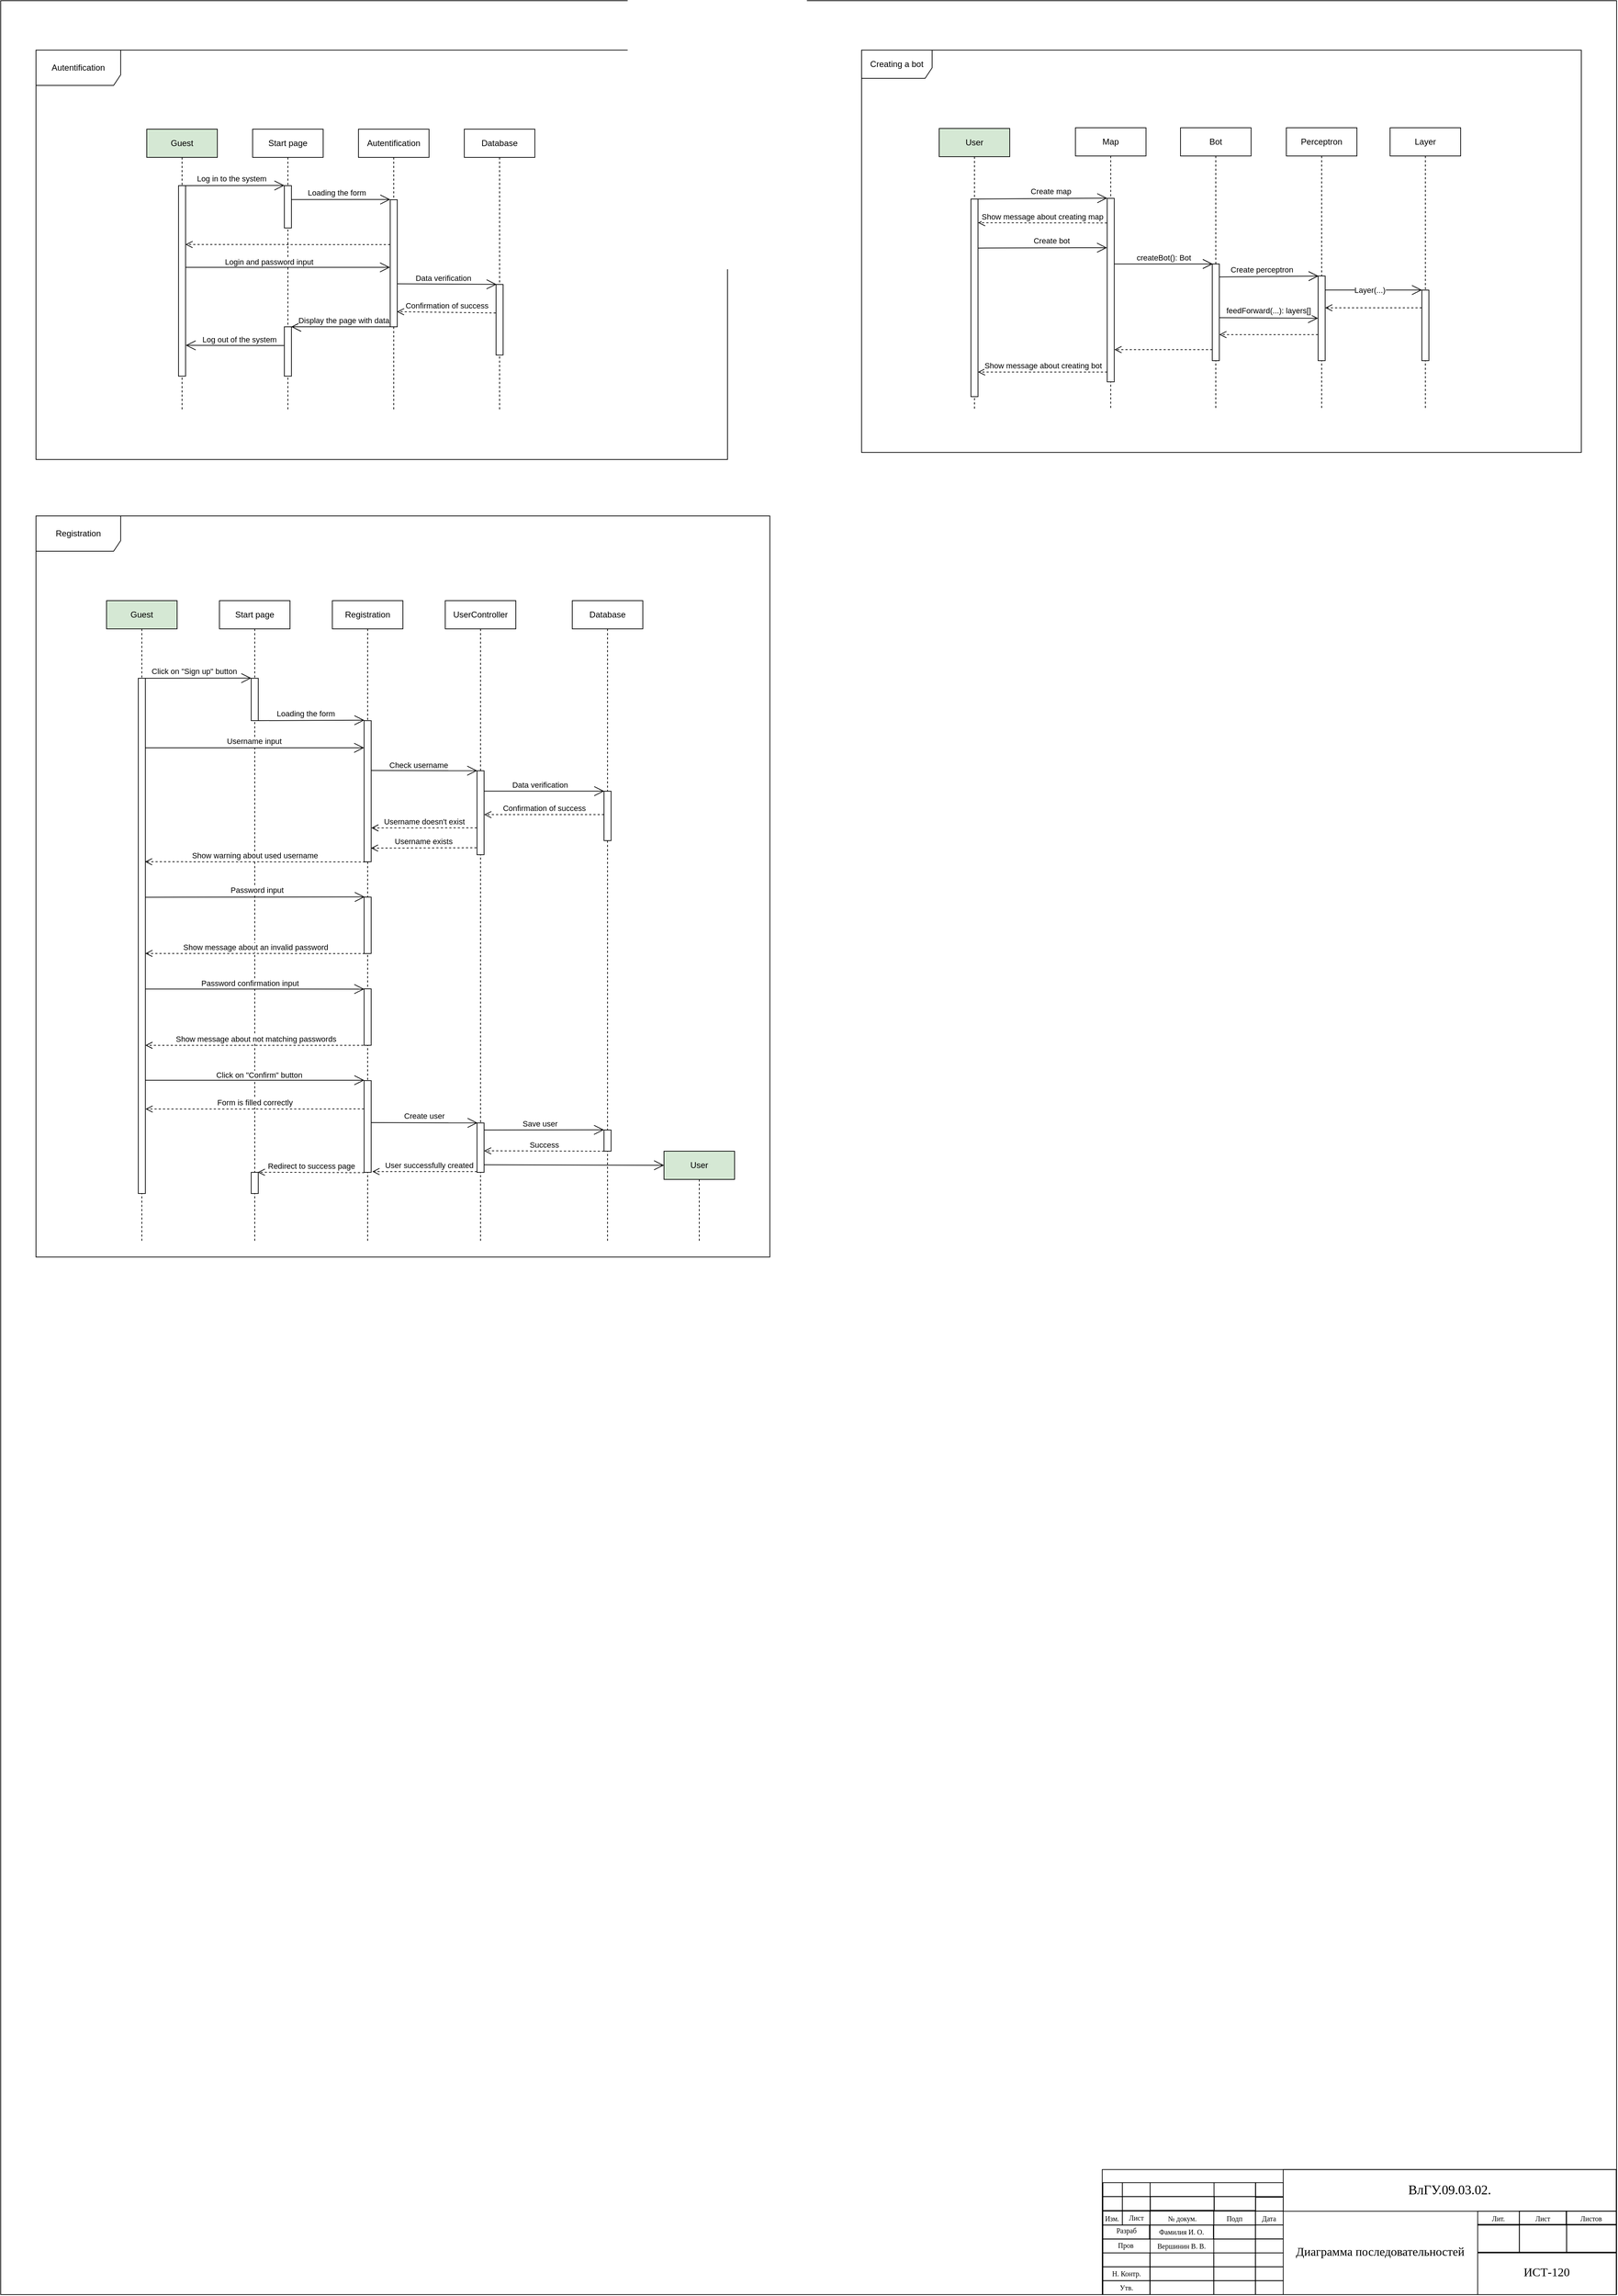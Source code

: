<mxfile version="20.6.0" type="github">
  <diagram id="C5RBs43oDa-KdzZeNtuy" name="Page-1">
    <mxGraphModel dx="1093" dy="601" grid="1" gridSize="10" guides="1" tooltips="1" connect="1" arrows="1" fold="1" page="1" pageScale="1" pageWidth="2339" pageHeight="3300" math="0" shadow="0">
      <root>
        <mxCell id="WIyWlLk6GJQsqaUBKTNV-0" />
        <mxCell id="WIyWlLk6GJQsqaUBKTNV-1" parent="WIyWlLk6GJQsqaUBKTNV-0" />
        <mxCell id="TKF7dKA5Q2aCV54tY_aQ-0" value="" style="group;movable=1;resizable=1;rotatable=1;deletable=1;editable=1;connectable=1;" parent="WIyWlLk6GJQsqaUBKTNV-1" vertex="1" connectable="0">
          <mxGeometry x="30" y="20" width="2290.006" height="3250.028" as="geometry" />
        </mxCell>
        <mxCell id="TKF7dKA5Q2aCV54tY_aQ-1" value="" style="rounded=0;whiteSpace=wrap;html=1;fillColor=none;movable=0;resizable=0;rotatable=0;deletable=0;editable=0;connectable=0;" parent="TKF7dKA5Q2aCV54tY_aQ-0" vertex="1">
          <mxGeometry width="2290" height="3250" as="geometry" />
        </mxCell>
        <mxCell id="TKF7dKA5Q2aCV54tY_aQ-2" value="" style="rounded=0;whiteSpace=wrap;html=1;fillColor=none;movable=0;resizable=0;rotatable=0;deletable=0;editable=0;connectable=0;" parent="TKF7dKA5Q2aCV54tY_aQ-0" vertex="1">
          <mxGeometry x="1561.11" y="3072.86" width="728.35" height="177.165" as="geometry" />
        </mxCell>
        <mxCell id="TKF7dKA5Q2aCV54tY_aQ-3" value="" style="rounded=0;whiteSpace=wrap;html=1;fillColor=none;movable=0;resizable=0;rotatable=0;deletable=0;editable=0;connectable=0;" parent="TKF7dKA5Q2aCV54tY_aQ-0" vertex="1">
          <mxGeometry x="1562.01" y="3111.16" width="27.559" height="19.685" as="geometry" />
        </mxCell>
        <mxCell id="TKF7dKA5Q2aCV54tY_aQ-4" value="" style="rounded=0;whiteSpace=wrap;html=1;fillColor=none;movable=0;resizable=0;rotatable=0;deletable=0;editable=0;connectable=0;" parent="TKF7dKA5Q2aCV54tY_aQ-0" vertex="1">
          <mxGeometry x="1562.0" y="3131.67" width="27.559" height="19.685" as="geometry" />
        </mxCell>
        <mxCell id="TKF7dKA5Q2aCV54tY_aQ-5" value="" style="rounded=0;whiteSpace=wrap;html=1;fillColor=none;movable=0;resizable=0;rotatable=0;deletable=0;editable=0;connectable=0;" parent="TKF7dKA5Q2aCV54tY_aQ-0" vertex="1">
          <mxGeometry x="1562.01" y="3091.47" width="27.559" height="19.685" as="geometry" />
        </mxCell>
        <mxCell id="TKF7dKA5Q2aCV54tY_aQ-6" value="" style="rounded=0;whiteSpace=wrap;html=1;fillColor=none;movable=0;resizable=0;rotatable=0;deletable=0;editable=0;connectable=0;" parent="TKF7dKA5Q2aCV54tY_aQ-0" vertex="1">
          <mxGeometry x="1589.57" y="3111.16" width="39.37" height="19.685" as="geometry" />
        </mxCell>
        <mxCell id="TKF7dKA5Q2aCV54tY_aQ-7" value="" style="rounded=0;whiteSpace=wrap;html=1;fillColor=none;movable=0;resizable=0;rotatable=0;deletable=0;editable=0;connectable=0;" parent="TKF7dKA5Q2aCV54tY_aQ-0" vertex="1">
          <mxGeometry x="1589.56" y="3131.67" width="39.37" height="19.685" as="geometry" />
        </mxCell>
        <mxCell id="TKF7dKA5Q2aCV54tY_aQ-8" value="" style="rounded=0;whiteSpace=wrap;html=1;fillColor=none;movable=0;resizable=0;rotatable=0;deletable=0;editable=0;connectable=0;" parent="TKF7dKA5Q2aCV54tY_aQ-0" vertex="1">
          <mxGeometry x="1589.57" y="3091.47" width="39.37" height="19.685" as="geometry" />
        </mxCell>
        <mxCell id="TKF7dKA5Q2aCV54tY_aQ-9" value="" style="rounded=0;whiteSpace=wrap;html=1;fillColor=none;movable=0;resizable=0;rotatable=0;deletable=0;editable=0;connectable=0;" parent="TKF7dKA5Q2aCV54tY_aQ-0" vertex="1">
          <mxGeometry x="1628.94" y="3111.16" width="90.551" height="19.685" as="geometry" />
        </mxCell>
        <mxCell id="TKF7dKA5Q2aCV54tY_aQ-10" value="" style="rounded=0;whiteSpace=wrap;html=1;fillColor=none;movable=0;resizable=0;rotatable=0;deletable=0;editable=0;connectable=0;" parent="TKF7dKA5Q2aCV54tY_aQ-0" vertex="1">
          <mxGeometry x="1629.28" y="3110.94" width="90.551" height="19.685" as="geometry" />
        </mxCell>
        <mxCell id="TKF7dKA5Q2aCV54tY_aQ-11" value="" style="rounded=0;whiteSpace=wrap;html=1;fillColor=none;movable=0;resizable=0;rotatable=0;deletable=0;editable=0;connectable=0;" parent="TKF7dKA5Q2aCV54tY_aQ-0" vertex="1">
          <mxGeometry x="1628.94" y="3091.47" width="90.551" height="19.685" as="geometry" />
        </mxCell>
        <mxCell id="TKF7dKA5Q2aCV54tY_aQ-12" value="" style="rounded=0;whiteSpace=wrap;html=1;fillColor=none;movable=0;resizable=0;rotatable=0;deletable=0;editable=0;connectable=0;" parent="TKF7dKA5Q2aCV54tY_aQ-0" vertex="1">
          <mxGeometry x="1719.49" y="3111.16" width="59.055" height="19.685" as="geometry" />
        </mxCell>
        <mxCell id="TKF7dKA5Q2aCV54tY_aQ-13" value="" style="rounded=0;whiteSpace=wrap;html=1;fillColor=none;movable=0;resizable=0;rotatable=0;deletable=0;editable=0;connectable=0;" parent="TKF7dKA5Q2aCV54tY_aQ-0" vertex="1">
          <mxGeometry x="1719.14" y="3131.67" width="59.055" height="19.685" as="geometry" />
        </mxCell>
        <mxCell id="TKF7dKA5Q2aCV54tY_aQ-14" value="" style="rounded=0;whiteSpace=wrap;html=1;fillColor=none;movable=0;resizable=0;rotatable=0;deletable=0;editable=0;connectable=0;" parent="TKF7dKA5Q2aCV54tY_aQ-0" vertex="1">
          <mxGeometry x="1719.49" y="3091.47" width="59.055" height="19.685" as="geometry" />
        </mxCell>
        <mxCell id="TKF7dKA5Q2aCV54tY_aQ-15" value="" style="rounded=0;whiteSpace=wrap;html=1;fillColor=none;movable=0;resizable=0;rotatable=0;deletable=0;editable=0;connectable=0;" parent="TKF7dKA5Q2aCV54tY_aQ-0" vertex="1">
          <mxGeometry x="1778.21" y="3112" width="39.37" height="19.685" as="geometry" />
        </mxCell>
        <mxCell id="TKF7dKA5Q2aCV54tY_aQ-16" value="" style="rounded=0;whiteSpace=wrap;html=1;fillColor=none;movable=0;resizable=0;rotatable=0;deletable=0;editable=0;connectable=0;" parent="TKF7dKA5Q2aCV54tY_aQ-0" vertex="1">
          <mxGeometry x="1778.2" y="3131.67" width="39.37" height="19.685" as="geometry" />
        </mxCell>
        <mxCell id="TKF7dKA5Q2aCV54tY_aQ-17" value="" style="rounded=0;whiteSpace=wrap;html=1;fillColor=none;movable=0;resizable=0;rotatable=0;deletable=0;editable=0;connectable=0;" parent="TKF7dKA5Q2aCV54tY_aQ-0" vertex="1">
          <mxGeometry x="1778.19" y="3091.47" width="39.37" height="19.685" as="geometry" />
        </mxCell>
        <mxCell id="TKF7dKA5Q2aCV54tY_aQ-18" value="" style="rounded=0;whiteSpace=wrap;html=1;fillColor=none;movable=0;resizable=0;rotatable=0;deletable=0;editable=0;connectable=0;" parent="TKF7dKA5Q2aCV54tY_aQ-0" vertex="1">
          <mxGeometry x="1817.56" y="3072.86" width="472.43" height="59.055" as="geometry" />
        </mxCell>
        <mxCell id="TKF7dKA5Q2aCV54tY_aQ-19" value="Изм." style="text;html=1;strokeColor=none;fillColor=none;align=center;verticalAlign=middle;whiteSpace=wrap;rounded=0;fontFamily=Times New Roman;fontSize=10;movable=0;resizable=0;rotatable=0;deletable=0;editable=0;connectable=0;" parent="TKF7dKA5Q2aCV54tY_aQ-0" vertex="1">
          <mxGeometry x="1561.11" y="3131.66" width="27.559" height="19.685" as="geometry" />
        </mxCell>
        <mxCell id="TKF7dKA5Q2aCV54tY_aQ-20" value="Лист" style="text;html=1;strokeColor=none;fillColor=none;align=center;verticalAlign=middle;whiteSpace=wrap;rounded=0;fontFamily=Times New Roman;fontSize=10;movable=0;resizable=0;rotatable=0;deletable=0;editable=0;connectable=0;" parent="TKF7dKA5Q2aCV54tY_aQ-0" vertex="1">
          <mxGeometry x="1589.91" y="3130.85" width="39.37" height="19.685" as="geometry" />
        </mxCell>
        <mxCell id="TKF7dKA5Q2aCV54tY_aQ-21" value="№ докум." style="text;html=1;strokeColor=none;fillColor=none;align=center;verticalAlign=middle;whiteSpace=wrap;rounded=0;fontFamily=Times New Roman;fontSize=10;movable=0;resizable=0;rotatable=0;deletable=0;editable=0;connectable=0;" parent="TKF7dKA5Q2aCV54tY_aQ-0" vertex="1">
          <mxGeometry x="1629.28" y="3131.66" width="90.551" height="19.68" as="geometry" />
        </mxCell>
        <mxCell id="TKF7dKA5Q2aCV54tY_aQ-22" value="Подп" style="text;html=1;strokeColor=none;fillColor=none;align=center;verticalAlign=middle;whiteSpace=wrap;rounded=0;fontFamily=Times New Roman;fontSize=10;movable=0;resizable=0;rotatable=0;deletable=0;editable=0;connectable=0;" parent="TKF7dKA5Q2aCV54tY_aQ-0" vertex="1">
          <mxGeometry x="1718.59" y="3131.93" width="59.055" height="19.68" as="geometry" />
        </mxCell>
        <mxCell id="TKF7dKA5Q2aCV54tY_aQ-23" value="Дата" style="text;html=1;strokeColor=none;fillColor=none;align=center;verticalAlign=middle;whiteSpace=wrap;rounded=0;fontFamily=Times New Roman;fontSize=10;movable=0;resizable=0;rotatable=0;deletable=0;editable=0;connectable=0;" parent="TKF7dKA5Q2aCV54tY_aQ-0" vertex="1">
          <mxGeometry x="1778.19" y="3131.93" width="39.37" height="19.685" as="geometry" />
        </mxCell>
        <mxCell id="TKF7dKA5Q2aCV54tY_aQ-24" value="" style="rounded=0;whiteSpace=wrap;html=1;fillColor=none;movable=0;resizable=0;rotatable=0;deletable=0;editable=0;connectable=0;" parent="TKF7dKA5Q2aCV54tY_aQ-0" vertex="1">
          <mxGeometry x="1562" y="3151.6" width="66.929" height="19.68" as="geometry" />
        </mxCell>
        <mxCell id="TKF7dKA5Q2aCV54tY_aQ-25" value="" style="rounded=0;whiteSpace=wrap;html=1;fillColor=none;movable=0;resizable=0;rotatable=0;deletable=0;editable=0;connectable=0;" parent="TKF7dKA5Q2aCV54tY_aQ-0" vertex="1">
          <mxGeometry x="1562" y="3171.28" width="66.929" height="19.68" as="geometry" />
        </mxCell>
        <mxCell id="TKF7dKA5Q2aCV54tY_aQ-26" value="" style="rounded=0;whiteSpace=wrap;html=1;fillColor=none;movable=0;resizable=0;rotatable=0;deletable=0;editable=0;connectable=0;" parent="TKF7dKA5Q2aCV54tY_aQ-0" vertex="1">
          <mxGeometry x="1562" y="3190.96" width="66.929" height="19.68" as="geometry" />
        </mxCell>
        <mxCell id="TKF7dKA5Q2aCV54tY_aQ-27" value="" style="rounded=0;whiteSpace=wrap;html=1;fillColor=none;movable=0;resizable=0;rotatable=0;deletable=0;editable=0;connectable=0;" parent="TKF7dKA5Q2aCV54tY_aQ-0" vertex="1">
          <mxGeometry x="1562" y="3210.64" width="66.929" height="19.68" as="geometry" />
        </mxCell>
        <mxCell id="TKF7dKA5Q2aCV54tY_aQ-28" value="" style="rounded=0;whiteSpace=wrap;html=1;fillColor=none;movable=0;resizable=0;rotatable=0;deletable=0;editable=0;connectable=0;" parent="TKF7dKA5Q2aCV54tY_aQ-0" vertex="1">
          <mxGeometry x="1562" y="3230.32" width="66.929" height="19.68" as="geometry" />
        </mxCell>
        <mxCell id="TKF7dKA5Q2aCV54tY_aQ-29" value="" style="rounded=0;whiteSpace=wrap;html=1;fillColor=none;movable=0;resizable=0;rotatable=0;deletable=0;editable=0;connectable=0;" parent="TKF7dKA5Q2aCV54tY_aQ-0" vertex="1">
          <mxGeometry x="1628.6" y="3131.67" width="90.551" height="19.68" as="geometry" />
        </mxCell>
        <mxCell id="TKF7dKA5Q2aCV54tY_aQ-30" value="" style="rounded=0;whiteSpace=wrap;html=1;fillColor=none;movable=0;resizable=0;rotatable=0;deletable=0;editable=0;connectable=0;" parent="TKF7dKA5Q2aCV54tY_aQ-0" vertex="1">
          <mxGeometry x="1628.59" y="3190.96" width="90.551" height="19.68" as="geometry" />
        </mxCell>
        <mxCell id="TKF7dKA5Q2aCV54tY_aQ-31" value="" style="rounded=0;whiteSpace=wrap;html=1;fillColor=none;movable=0;resizable=0;rotatable=0;deletable=0;editable=0;connectable=0;" parent="TKF7dKA5Q2aCV54tY_aQ-0" vertex="1">
          <mxGeometry x="1628.59" y="3210.64" width="90.551" height="19.68" as="geometry" />
        </mxCell>
        <mxCell id="TKF7dKA5Q2aCV54tY_aQ-32" value="" style="rounded=0;whiteSpace=wrap;html=1;fillColor=none;movable=0;resizable=0;rotatable=0;deletable=0;editable=0;connectable=0;" parent="TKF7dKA5Q2aCV54tY_aQ-0" vertex="1">
          <mxGeometry x="1628.59" y="3230.32" width="90.551" height="19.68" as="geometry" />
        </mxCell>
        <mxCell id="TKF7dKA5Q2aCV54tY_aQ-33" value="" style="rounded=0;whiteSpace=wrap;html=1;fillColor=none;movable=0;resizable=0;rotatable=0;deletable=0;editable=0;connectable=0;" parent="TKF7dKA5Q2aCV54tY_aQ-0" vertex="1">
          <mxGeometry x="1719.15" y="3151.61" width="59.055" height="19.68" as="geometry" />
        </mxCell>
        <mxCell id="TKF7dKA5Q2aCV54tY_aQ-34" value="" style="rounded=0;whiteSpace=wrap;html=1;fillColor=none;movable=0;resizable=0;rotatable=0;deletable=0;editable=0;connectable=0;" parent="TKF7dKA5Q2aCV54tY_aQ-0" vertex="1">
          <mxGeometry x="1719.14" y="3171.28" width="59.055" height="19.68" as="geometry" />
        </mxCell>
        <mxCell id="TKF7dKA5Q2aCV54tY_aQ-35" value="" style="rounded=0;whiteSpace=wrap;html=1;fillColor=none;movable=0;resizable=0;rotatable=0;deletable=0;editable=0;connectable=0;" parent="TKF7dKA5Q2aCV54tY_aQ-0" vertex="1">
          <mxGeometry x="1719.14" y="3190.96" width="59.055" height="19.68" as="geometry" />
        </mxCell>
        <mxCell id="TKF7dKA5Q2aCV54tY_aQ-36" value="" style="rounded=0;whiteSpace=wrap;html=1;fillColor=none;movable=0;resizable=0;rotatable=0;deletable=0;editable=0;connectable=0;" parent="TKF7dKA5Q2aCV54tY_aQ-0" vertex="1">
          <mxGeometry x="1719.14" y="3210.64" width="59.055" height="19.68" as="geometry" />
        </mxCell>
        <mxCell id="TKF7dKA5Q2aCV54tY_aQ-37" value="" style="rounded=0;whiteSpace=wrap;html=1;fillColor=none;movable=0;resizable=0;rotatable=0;deletable=0;editable=0;connectable=0;" parent="TKF7dKA5Q2aCV54tY_aQ-0" vertex="1">
          <mxGeometry x="1719.14" y="3230.32" width="59.055" height="19.68" as="geometry" />
        </mxCell>
        <mxCell id="TKF7dKA5Q2aCV54tY_aQ-38" value="" style="rounded=0;whiteSpace=wrap;html=1;fillColor=none;movable=0;resizable=0;rotatable=0;deletable=0;editable=0;connectable=0;" parent="TKF7dKA5Q2aCV54tY_aQ-0" vertex="1">
          <mxGeometry x="1778.19" y="3151.35" width="39.37" height="19.68" as="geometry" />
        </mxCell>
        <mxCell id="TKF7dKA5Q2aCV54tY_aQ-39" value="" style="rounded=0;whiteSpace=wrap;html=1;fillColor=none;movable=0;resizable=0;rotatable=0;deletable=0;editable=0;connectable=0;" parent="TKF7dKA5Q2aCV54tY_aQ-0" vertex="1">
          <mxGeometry x="1778.2" y="3171.28" width="39.37" height="19.68" as="geometry" />
        </mxCell>
        <mxCell id="TKF7dKA5Q2aCV54tY_aQ-40" value="" style="rounded=0;whiteSpace=wrap;html=1;fillColor=none;movable=0;resizable=0;rotatable=0;deletable=0;editable=0;connectable=0;" parent="TKF7dKA5Q2aCV54tY_aQ-0" vertex="1">
          <mxGeometry x="1778.2" y="3190.96" width="39.37" height="19.68" as="geometry" />
        </mxCell>
        <mxCell id="TKF7dKA5Q2aCV54tY_aQ-41" value="" style="rounded=0;whiteSpace=wrap;html=1;fillColor=none;movable=0;resizable=0;rotatable=0;deletable=0;editable=0;connectable=0;" parent="TKF7dKA5Q2aCV54tY_aQ-0" vertex="1">
          <mxGeometry x="1778.2" y="3210.64" width="39.37" height="19.68" as="geometry" />
        </mxCell>
        <mxCell id="TKF7dKA5Q2aCV54tY_aQ-42" value="" style="rounded=0;whiteSpace=wrap;html=1;fillColor=none;movable=0;resizable=0;rotatable=0;deletable=0;editable=0;connectable=0;" parent="TKF7dKA5Q2aCV54tY_aQ-0" vertex="1">
          <mxGeometry x="1778.2" y="3230.32" width="39.37" height="19.68" as="geometry" />
        </mxCell>
        <mxCell id="TKF7dKA5Q2aCV54tY_aQ-43" value="" style="rounded=0;whiteSpace=wrap;html=1;fontFamily=Times New Roman;fontSize=10;fillColor=none;movable=0;resizable=0;rotatable=0;deletable=0;editable=0;connectable=0;" parent="TKF7dKA5Q2aCV54tY_aQ-0" vertex="1">
          <mxGeometry x="2218.59" y="3131.68" width="70.866" height="19.685" as="geometry" />
        </mxCell>
        <mxCell id="TKF7dKA5Q2aCV54tY_aQ-44" value="" style="rounded=0;whiteSpace=wrap;html=1;fontFamily=Times New Roman;fontSize=10;fillColor=none;movable=0;resizable=0;rotatable=0;deletable=0;editable=0;connectable=0;" parent="TKF7dKA5Q2aCV54tY_aQ-0" vertex="1">
          <mxGeometry x="2219.14" y="3150.53" width="70.866" height="39.37" as="geometry" />
        </mxCell>
        <mxCell id="TKF7dKA5Q2aCV54tY_aQ-45" value="" style="rounded=0;whiteSpace=wrap;html=1;fontFamily=Times New Roman;fontSize=10;fillColor=none;movable=0;resizable=0;rotatable=0;deletable=0;editable=0;connectable=0;" parent="TKF7dKA5Q2aCV54tY_aQ-0" vertex="1">
          <mxGeometry x="2152.23" y="3131.68" width="66.929" height="19.685" as="geometry" />
        </mxCell>
        <mxCell id="TKF7dKA5Q2aCV54tY_aQ-46" value="" style="rounded=0;whiteSpace=wrap;html=1;fontFamily=Times New Roman;fontSize=10;fillColor=none;movable=0;resizable=0;rotatable=0;deletable=0;editable=0;connectable=0;" parent="TKF7dKA5Q2aCV54tY_aQ-0" vertex="1">
          <mxGeometry x="2152.21" y="3150.53" width="66.929" height="39.37" as="geometry" />
        </mxCell>
        <mxCell id="TKF7dKA5Q2aCV54tY_aQ-47" value="" style="rounded=0;whiteSpace=wrap;html=1;fontFamily=Times New Roman;fontSize=10;fillColor=none;movable=0;resizable=0;rotatable=0;deletable=0;editable=0;connectable=0;" parent="TKF7dKA5Q2aCV54tY_aQ-0" vertex="1">
          <mxGeometry x="2093.18" y="3131.92" width="59.055" height="19.685" as="geometry" />
        </mxCell>
        <mxCell id="TKF7dKA5Q2aCV54tY_aQ-48" value="" style="rounded=0;whiteSpace=wrap;html=1;fontFamily=Times New Roman;fontSize=10;fillColor=none;movable=0;resizable=0;rotatable=0;deletable=0;editable=0;connectable=0;" parent="TKF7dKA5Q2aCV54tY_aQ-0" vertex="1">
          <mxGeometry x="2093.16" y="3150.53" width="59.05" height="39.37" as="geometry" />
        </mxCell>
        <mxCell id="TKF7dKA5Q2aCV54tY_aQ-49" value="" style="rounded=0;whiteSpace=wrap;html=1;fontFamily=Times New Roman;fontSize=10;fillColor=none;movable=0;resizable=0;rotatable=0;deletable=0;editable=0;connectable=0;" parent="TKF7dKA5Q2aCV54tY_aQ-0" vertex="1">
          <mxGeometry x="2093.14" y="3190.97" width="196.85" height="59.055" as="geometry" />
        </mxCell>
        <mxCell id="TKF7dKA5Q2aCV54tY_aQ-50" value="Разраб" style="text;html=1;strokeColor=none;fillColor=none;align=center;verticalAlign=middle;whiteSpace=wrap;rounded=0;fontFamily=Times New Roman;fontSize=10;movable=0;resizable=0;rotatable=0;deletable=0;editable=0;connectable=0;" parent="TKF7dKA5Q2aCV54tY_aQ-0" vertex="1">
          <mxGeometry x="1562.35" y="3149.47" width="66.929" height="19.68" as="geometry" />
        </mxCell>
        <mxCell id="TKF7dKA5Q2aCV54tY_aQ-51" value="Пров" style="text;html=1;strokeColor=none;fillColor=none;align=center;verticalAlign=middle;whiteSpace=wrap;rounded=0;fontFamily=Times New Roman;fontSize=10;movable=0;resizable=0;rotatable=0;deletable=0;editable=0;connectable=0;" parent="TKF7dKA5Q2aCV54tY_aQ-0" vertex="1">
          <mxGeometry x="1561.107" y="3170.217" width="66.929" height="19.68" as="geometry" />
        </mxCell>
        <mxCell id="TKF7dKA5Q2aCV54tY_aQ-52" value="Н. Контр." style="text;html=1;strokeColor=none;fillColor=none;align=center;verticalAlign=middle;whiteSpace=wrap;rounded=0;fontFamily=Times New Roman;fontSize=10;movable=0;resizable=0;rotatable=0;deletable=0;editable=0;connectable=0;" parent="TKF7dKA5Q2aCV54tY_aQ-0" vertex="1">
          <mxGeometry x="1562.001" y="3210.641" width="66.929" height="19.68" as="geometry" />
        </mxCell>
        <mxCell id="TKF7dKA5Q2aCV54tY_aQ-53" value="Утв." style="text;html=1;strokeColor=none;fillColor=none;align=center;verticalAlign=middle;whiteSpace=wrap;rounded=0;fontFamily=Times New Roman;fontSize=10;movable=0;resizable=0;rotatable=0;deletable=0;editable=0;connectable=0;" parent="TKF7dKA5Q2aCV54tY_aQ-0" vertex="1">
          <mxGeometry x="1562.008" y="3230.348" width="66.929" height="19.68" as="geometry" />
        </mxCell>
        <mxCell id="TKF7dKA5Q2aCV54tY_aQ-54" value="Лит." style="text;html=1;strokeColor=none;fillColor=none;align=center;verticalAlign=middle;whiteSpace=wrap;rounded=0;fontFamily=Times New Roman;fontSize=10;movable=0;resizable=0;rotatable=0;deletable=0;editable=0;connectable=0;" parent="TKF7dKA5Q2aCV54tY_aQ-0" vertex="1">
          <mxGeometry x="2093.18" y="3131.93" width="59.055" height="19.68" as="geometry" />
        </mxCell>
        <mxCell id="TKF7dKA5Q2aCV54tY_aQ-55" value="Лист" style="text;html=1;strokeColor=none;fillColor=none;align=center;verticalAlign=middle;whiteSpace=wrap;rounded=0;fontFamily=Times New Roman;fontSize=10;movable=0;resizable=0;rotatable=0;deletable=0;editable=0;connectable=0;" parent="TKF7dKA5Q2aCV54tY_aQ-0" vertex="1">
          <mxGeometry x="2152.232" y="3131.682" width="66.929" height="19.68" as="geometry" />
        </mxCell>
        <mxCell id="TKF7dKA5Q2aCV54tY_aQ-56" value="Листов" style="text;html=1;strokeColor=none;fillColor=none;align=center;verticalAlign=middle;whiteSpace=wrap;rounded=0;fontFamily=Times New Roman;fontSize=10;movable=0;resizable=0;rotatable=0;deletable=0;editable=0;connectable=0;" parent="TKF7dKA5Q2aCV54tY_aQ-0" vertex="1">
          <mxGeometry x="2219.16" y="3131.68" width="69.75" height="19.68" as="geometry" />
        </mxCell>
        <mxCell id="TKF7dKA5Q2aCV54tY_aQ-57" value="" style="rounded=0;whiteSpace=wrap;html=1;fillColor=none;movable=0;resizable=0;rotatable=0;deletable=0;editable=0;connectable=0;" parent="TKF7dKA5Q2aCV54tY_aQ-0" vertex="1">
          <mxGeometry x="1628.04" y="3151.61" width="90.551" height="19.685" as="geometry" />
        </mxCell>
        <mxCell id="TKF7dKA5Q2aCV54tY_aQ-58" value="Вершинин В. В." style="text;html=1;strokeColor=none;fillColor=none;align=center;verticalAlign=middle;whiteSpace=wrap;rounded=0;fontFamily=Times New Roman;fontSize=10;movable=0;resizable=0;rotatable=0;deletable=0;editable=0;connectable=0;" parent="TKF7dKA5Q2aCV54tY_aQ-0" vertex="1">
          <mxGeometry x="1629.28" y="3171.03" width="88.74" height="19.68" as="geometry" />
        </mxCell>
        <mxCell id="TKF7dKA5Q2aCV54tY_aQ-59" value="Фамилия И. О." style="text;html=1;strokeColor=none;fillColor=none;align=center;verticalAlign=middle;whiteSpace=wrap;rounded=0;fontFamily=Times New Roman;fontSize=10;movable=0;resizable=0;rotatable=0;deletable=0;editable=0;connectable=0;" parent="TKF7dKA5Q2aCV54tY_aQ-0" vertex="1">
          <mxGeometry x="1628.597" y="3151.337" width="88.74" height="19.68" as="geometry" />
        </mxCell>
        <mxCell id="TKF7dKA5Q2aCV54tY_aQ-60" value="&lt;span style=&quot;font-size: 14.0pt ; line-height: 150% ; font-family: &amp;quot;times new roman&amp;quot; , serif&quot;&gt;ВлГУ.09.03.02.&lt;/span&gt;" style="text;html=1;strokeColor=none;fillColor=none;align=center;verticalAlign=middle;whiteSpace=wrap;rounded=0;fontFamily=Times New Roman;fontSize=10;movable=0;resizable=0;rotatable=0;deletable=0;editable=0;connectable=0;" parent="TKF7dKA5Q2aCV54tY_aQ-0" vertex="1">
          <mxGeometry x="1817.56" y="3072.86" width="471.33" height="56.74" as="geometry" />
        </mxCell>
        <mxCell id="TKF7dKA5Q2aCV54tY_aQ-61" value="&lt;font style=&quot;font-size: 17px;&quot;&gt;ИСТ-120&lt;/font&gt;" style="text;html=1;strokeColor=none;fillColor=none;align=center;verticalAlign=middle;whiteSpace=wrap;rounded=0;fontFamily=Times New Roman;fontSize=10;movable=0;resizable=0;rotatable=0;deletable=0;editable=0;connectable=0;" parent="TKF7dKA5Q2aCV54tY_aQ-0" vertex="1">
          <mxGeometry x="2093.18" y="3189.9" width="195.71" height="57.81" as="geometry" />
        </mxCell>
        <mxCell id="TKF7dKA5Q2aCV54tY_aQ-62" value="&lt;font style=&quot;font-size: 17px&quot;&gt;Диаграмма последовательностей&lt;br&gt;&lt;/font&gt;" style="text;html=1;strokeColor=none;fillColor=none;align=center;verticalAlign=middle;whiteSpace=wrap;rounded=0;fontFamily=Times New Roman;fontSize=10;movable=0;resizable=0;rotatable=0;deletable=0;editable=0;connectable=0;" parent="TKF7dKA5Q2aCV54tY_aQ-0" vertex="1">
          <mxGeometry x="1817.58" y="3131.93" width="274.46" height="116.09" as="geometry" />
        </mxCell>
        <mxCell id="MY5WHlQzB3We_lp6xytC-0" value="Creating a bot" style="shape=umlFrame;whiteSpace=wrap;html=1;strokeColor=#000000;movable=1;resizable=1;rotatable=1;deletable=1;editable=1;connectable=1;width=100;height=40;" parent="TKF7dKA5Q2aCV54tY_aQ-0" vertex="1">
          <mxGeometry x="1220" y="70" width="1020" height="570" as="geometry" />
        </mxCell>
        <mxCell id="MY5WHlQzB3We_lp6xytC-1" value="User" style="shape=umlLifeline;perimeter=lifelinePerimeter;whiteSpace=wrap;html=1;container=1;collapsible=0;recursiveResize=0;outlineConnect=0;fillColor=#d5e8d4;strokeColor=#000000;" parent="TKF7dKA5Q2aCV54tY_aQ-0" vertex="1">
          <mxGeometry x="1330" y="181" width="100" height="400" as="geometry" />
        </mxCell>
        <mxCell id="MY5WHlQzB3We_lp6xytC-2" value="" style="html=1;points=[];perimeter=orthogonalPerimeter;strokeColor=#000000;" parent="MY5WHlQzB3We_lp6xytC-1" vertex="1">
          <mxGeometry x="45" y="100" width="10" height="280" as="geometry" />
        </mxCell>
        <mxCell id="MY5WHlQzB3We_lp6xytC-24" value="Bot" style="shape=umlLifeline;perimeter=lifelinePerimeter;whiteSpace=wrap;html=1;container=1;collapsible=0;recursiveResize=0;outlineConnect=0;strokeColor=#000000;" parent="TKF7dKA5Q2aCV54tY_aQ-0" vertex="1">
          <mxGeometry x="1672" y="180" width="100" height="400" as="geometry" />
        </mxCell>
        <mxCell id="MY5WHlQzB3We_lp6xytC-27" value="" style="html=1;points=[];perimeter=orthogonalPerimeter;" parent="MY5WHlQzB3We_lp6xytC-24" vertex="1">
          <mxGeometry x="45" y="193" width="10" height="137" as="geometry" />
        </mxCell>
        <mxCell id="MY5WHlQzB3We_lp6xytC-25" value="Map" style="shape=umlLifeline;perimeter=lifelinePerimeter;whiteSpace=wrap;html=1;container=1;collapsible=0;recursiveResize=0;outlineConnect=0;" parent="TKF7dKA5Q2aCV54tY_aQ-0" vertex="1">
          <mxGeometry x="1523.11" y="180" width="100" height="400" as="geometry" />
        </mxCell>
        <mxCell id="MY5WHlQzB3We_lp6xytC-26" value="" style="html=1;points=[];perimeter=orthogonalPerimeter;" parent="MY5WHlQzB3We_lp6xytC-25" vertex="1">
          <mxGeometry x="44.99" y="100" width="10" height="260" as="geometry" />
        </mxCell>
        <mxCell id="MY5WHlQzB3We_lp6xytC-28" value="" style="endArrow=open;endFill=1;endSize=12;html=1;rounded=0;exitX=0.908;exitY=0;exitDx=0;exitDy=0;exitPerimeter=0;entryX=0.003;entryY=-0.001;entryDx=0;entryDy=0;entryPerimeter=0;" parent="TKF7dKA5Q2aCV54tY_aQ-0" source="MY5WHlQzB3We_lp6xytC-2" target="MY5WHlQzB3We_lp6xytC-26" edge="1">
          <mxGeometry width="160" relative="1" as="geometry">
            <mxPoint x="1365.26" y="299" as="sourcePoint" />
            <mxPoint x="1505.66" y="298.9" as="targetPoint" />
          </mxGeometry>
        </mxCell>
        <mxCell id="MY5WHlQzB3We_lp6xytC-29" value="Create map" style="edgeLabel;html=1;align=center;verticalAlign=middle;resizable=0;points=[];" parent="MY5WHlQzB3We_lp6xytC-28" vertex="1" connectable="0">
          <mxGeometry x="0.207" relative="1" as="geometry">
            <mxPoint x="-7" y="-10" as="offset" />
          </mxGeometry>
        </mxCell>
        <mxCell id="MY5WHlQzB3We_lp6xytC-30" value="createBot(): Bot" style="html=1;verticalAlign=bottom;endArrow=open;endSize=12;rounded=0;entryX=0.074;entryY=0;entryDx=0;entryDy=0;entryPerimeter=0;" parent="TKF7dKA5Q2aCV54tY_aQ-0" source="MY5WHlQzB3We_lp6xytC-26" target="MY5WHlQzB3We_lp6xytC-27" edge="1">
          <mxGeometry relative="1" as="geometry">
            <mxPoint x="1579" y="373" as="sourcePoint" />
            <mxPoint x="1662" y="349" as="targetPoint" />
          </mxGeometry>
        </mxCell>
        <mxCell id="MY5WHlQzB3We_lp6xytC-31" value="Perceptron" style="shape=umlLifeline;perimeter=lifelinePerimeter;whiteSpace=wrap;html=1;container=1;collapsible=0;recursiveResize=0;outlineConnect=0;strokeColor=#000000;" parent="TKF7dKA5Q2aCV54tY_aQ-0" vertex="1">
          <mxGeometry x="1822" y="180" width="100" height="400" as="geometry" />
        </mxCell>
        <mxCell id="MY5WHlQzB3We_lp6xytC-32" value="" style="html=1;points=[];perimeter=orthogonalPerimeter;strokeColor=#000000;" parent="MY5WHlQzB3We_lp6xytC-31" vertex="1">
          <mxGeometry x="45" y="210" width="10" height="120" as="geometry" />
        </mxCell>
        <mxCell id="MY5WHlQzB3We_lp6xytC-33" value="" style="endArrow=open;endFill=1;endSize=12;html=1;rounded=0;entryX=0.062;entryY=0.001;entryDx=0;entryDy=0;entryPerimeter=0;exitX=0.97;exitY=0.134;exitDx=0;exitDy=0;exitPerimeter=0;" parent="TKF7dKA5Q2aCV54tY_aQ-0" source="MY5WHlQzB3We_lp6xytC-27" target="MY5WHlQzB3We_lp6xytC-32" edge="1">
          <mxGeometry width="160" relative="1" as="geometry">
            <mxPoint x="1840" y="390" as="sourcePoint" />
            <mxPoint x="1655.84" y="378.91" as="targetPoint" />
          </mxGeometry>
        </mxCell>
        <mxCell id="MY5WHlQzB3We_lp6xytC-35" value="Create perceptron" style="edgeLabel;html=1;align=center;verticalAlign=middle;resizable=0;points=[];" parent="MY5WHlQzB3We_lp6xytC-33" vertex="1" connectable="0">
          <mxGeometry x="-0.129" relative="1" as="geometry">
            <mxPoint x="-1" y="-10" as="offset" />
          </mxGeometry>
        </mxCell>
        <mxCell id="MY5WHlQzB3We_lp6xytC-39" value="" style="endArrow=open;endFill=1;endSize=12;html=1;rounded=0;exitX=1.022;exitY=0.556;exitDx=0;exitDy=0;exitPerimeter=0;entryX=-0.011;entryY=0.499;entryDx=0;entryDy=0;entryPerimeter=0;" parent="TKF7dKA5Q2aCV54tY_aQ-0" source="MY5WHlQzB3We_lp6xytC-27" target="MY5WHlQzB3We_lp6xytC-32" edge="1">
          <mxGeometry width="160" relative="1" as="geometry">
            <mxPoint x="1840" y="450" as="sourcePoint" />
            <mxPoint x="1870" y="450" as="targetPoint" />
          </mxGeometry>
        </mxCell>
        <mxCell id="MY5WHlQzB3We_lp6xytC-40" value="feedForward(...): layers[]&amp;nbsp;" style="edgeLabel;html=1;align=center;verticalAlign=middle;resizable=0;points=[];" parent="MY5WHlQzB3We_lp6xytC-39" vertex="1" connectable="0">
          <mxGeometry x="0.185" y="-1" relative="1" as="geometry">
            <mxPoint x="-12" y="-12" as="offset" />
          </mxGeometry>
        </mxCell>
        <mxCell id="MY5WHlQzB3We_lp6xytC-41" value="Show message about creating bot" style="html=1;verticalAlign=bottom;endArrow=open;dashed=1;endSize=8;rounded=0;exitX=0.002;exitY=0.667;exitDx=0;exitDy=0;exitPerimeter=0;" parent="TKF7dKA5Q2aCV54tY_aQ-0" target="MY5WHlQzB3We_lp6xytC-2" edge="1">
          <mxGeometry relative="1" as="geometry">
            <mxPoint x="1568.12" y="526.08" as="sourcePoint" />
            <mxPoint x="1424.14" y="525.6" as="targetPoint" />
          </mxGeometry>
        </mxCell>
        <mxCell id="MY5WHlQzB3We_lp6xytC-42" value="" style="endArrow=open;endFill=1;endSize=12;html=1;rounded=0;exitX=1.033;exitY=0.248;exitDx=0;exitDy=0;exitPerimeter=0;entryX=-0.031;entryY=0.269;entryDx=0;entryDy=0;entryPerimeter=0;" parent="TKF7dKA5Q2aCV54tY_aQ-0" source="MY5WHlQzB3We_lp6xytC-2" target="MY5WHlQzB3We_lp6xytC-26" edge="1">
          <mxGeometry width="160" relative="1" as="geometry">
            <mxPoint x="1423.91" y="349.72" as="sourcePoint" />
            <mxPoint x="1568.39" y="349.78" as="targetPoint" />
          </mxGeometry>
        </mxCell>
        <mxCell id="MY5WHlQzB3We_lp6xytC-43" value="Create bot" style="edgeLabel;html=1;align=center;verticalAlign=middle;resizable=0;points=[];" parent="MY5WHlQzB3We_lp6xytC-42" vertex="1" connectable="0">
          <mxGeometry x="0.207" relative="1" as="geometry">
            <mxPoint x="-7" y="-10" as="offset" />
          </mxGeometry>
        </mxCell>
        <mxCell id="MY5WHlQzB3We_lp6xytC-44" value="Show message about creating map" style="html=1;verticalAlign=bottom;endArrow=open;dashed=1;endSize=8;rounded=0;exitX=-0.031;exitY=0.134;exitDx=0;exitDy=0;exitPerimeter=0;entryX=1.007;entryY=0.12;entryDx=0;entryDy=0;entryPerimeter=0;" parent="TKF7dKA5Q2aCV54tY_aQ-0" source="MY5WHlQzB3We_lp6xytC-26" target="MY5WHlQzB3We_lp6xytC-2" edge="1">
          <mxGeometry relative="1" as="geometry">
            <mxPoint x="1567.58" y="317.16" as="sourcePoint" />
            <mxPoint x="1424.66" y="315.28" as="targetPoint" />
          </mxGeometry>
        </mxCell>
        <mxCell id="jLgdzQRf87adF8g03KyK-0" value="Autentification" style="shape=umlFrame;whiteSpace=wrap;html=1;width=120;height=50;movable=1;resizable=1;rotatable=1;deletable=1;editable=1;connectable=1;" parent="TKF7dKA5Q2aCV54tY_aQ-0" vertex="1">
          <mxGeometry x="50" y="70" width="980" height="580" as="geometry" />
        </mxCell>
        <mxCell id="jLgdzQRf87adF8g03KyK-2" value="Start page" style="shape=umlLifeline;perimeter=lifelinePerimeter;whiteSpace=wrap;html=1;container=1;collapsible=0;recursiveResize=0;outlineConnect=0;strokeColor=#000000;" parent="TKF7dKA5Q2aCV54tY_aQ-0" vertex="1">
          <mxGeometry x="357" y="182" width="100" height="398" as="geometry" />
        </mxCell>
        <mxCell id="jLgdzQRf87adF8g03KyK-6" value="" style="html=1;points=[];perimeter=orthogonalPerimeter;strokeColor=#000000;" parent="jLgdzQRf87adF8g03KyK-2" vertex="1">
          <mxGeometry x="45" y="80" width="10" height="60" as="geometry" />
        </mxCell>
        <mxCell id="jLgdzQRf87adF8g03KyK-3" value="Autentification" style="shape=umlLifeline;perimeter=lifelinePerimeter;whiteSpace=wrap;html=1;container=1;collapsible=0;recursiveResize=0;outlineConnect=0;strokeColor=#000000;" parent="TKF7dKA5Q2aCV54tY_aQ-0" vertex="1">
          <mxGeometry x="507" y="182" width="100" height="398" as="geometry" />
        </mxCell>
        <mxCell id="jLgdzQRf87adF8g03KyK-10" value="" style="html=1;points=[];perimeter=orthogonalPerimeter;strokeColor=#000000;" parent="jLgdzQRf87adF8g03KyK-3" vertex="1">
          <mxGeometry x="45" y="100" width="10" height="180" as="geometry" />
        </mxCell>
        <mxCell id="jLgdzQRf87adF8g03KyK-4" value="Database" style="shape=umlLifeline;perimeter=lifelinePerimeter;whiteSpace=wrap;html=1;container=1;collapsible=0;recursiveResize=0;outlineConnect=0;strokeColor=#000000;" parent="TKF7dKA5Q2aCV54tY_aQ-0" vertex="1">
          <mxGeometry x="657" y="182" width="100" height="398" as="geometry" />
        </mxCell>
        <mxCell id="jLgdzQRf87adF8g03KyK-16" value="" style="html=1;points=[];perimeter=orthogonalPerimeter;strokeColor=#000000;" parent="jLgdzQRf87adF8g03KyK-4" vertex="1">
          <mxGeometry x="45" y="220" width="10" height="100" as="geometry" />
        </mxCell>
        <mxCell id="jLgdzQRf87adF8g03KyK-11" value="" style="endArrow=open;endFill=1;endSize=12;html=1;rounded=0;entryX=0;entryY=-0.002;entryDx=0;entryDy=0;entryPerimeter=0;exitX=0.996;exitY=0.329;exitDx=0;exitDy=0;exitPerimeter=0;" parent="TKF7dKA5Q2aCV54tY_aQ-0" source="jLgdzQRf87adF8g03KyK-6" target="jLgdzQRf87adF8g03KyK-10" edge="1">
          <mxGeometry width="160" relative="1" as="geometry">
            <mxPoint x="412" y="272" as="sourcePoint" />
            <mxPoint x="572" y="272" as="targetPoint" />
          </mxGeometry>
        </mxCell>
        <mxCell id="jLgdzQRf87adF8g03KyK-12" value="Loading the form" style="edgeLabel;html=1;align=center;verticalAlign=middle;resizable=0;points=[];" parent="jLgdzQRf87adF8g03KyK-11" vertex="1" connectable="0">
          <mxGeometry x="-0.083" y="1" relative="1" as="geometry">
            <mxPoint y="-9" as="offset" />
          </mxGeometry>
        </mxCell>
        <mxCell id="jLgdzQRf87adF8g03KyK-17" value="" style="endArrow=open;endFill=1;endSize=12;html=1;rounded=0;entryX=0.067;entryY=-0.001;entryDx=0;entryDy=0;entryPerimeter=0;exitX=1;exitY=0.626;exitDx=0;exitDy=0;exitPerimeter=0;" parent="TKF7dKA5Q2aCV54tY_aQ-0" target="jLgdzQRf87adF8g03KyK-16" edge="1">
          <mxGeometry width="160" relative="1" as="geometry">
            <mxPoint x="562" y="401.16" as="sourcePoint" />
            <mxPoint x="702.02" y="400.84" as="targetPoint" />
          </mxGeometry>
        </mxCell>
        <mxCell id="jLgdzQRf87adF8g03KyK-19" value="Data verification" style="edgeLabel;html=1;align=center;verticalAlign=middle;resizable=0;points=[];" parent="jLgdzQRf87adF8g03KyK-17" vertex="1" connectable="0">
          <mxGeometry x="-0.217" y="1" relative="1" as="geometry">
            <mxPoint x="10" y="-8" as="offset" />
          </mxGeometry>
        </mxCell>
        <mxCell id="jLgdzQRf87adF8g03KyK-20" value="Confirmation of success" style="html=1;verticalAlign=bottom;endArrow=open;dashed=1;endSize=8;rounded=0;exitX=-0.044;exitY=0.404;exitDx=0;exitDy=0;exitPerimeter=0;entryX=0.958;entryY=0.881;entryDx=0;entryDy=0;entryPerimeter=0;" parent="TKF7dKA5Q2aCV54tY_aQ-0" source="jLgdzQRf87adF8g03KyK-16" target="jLgdzQRf87adF8g03KyK-10" edge="1">
          <mxGeometry relative="1" as="geometry">
            <mxPoint x="642" y="432" as="sourcePoint" />
            <mxPoint x="562" y="432" as="targetPoint" />
          </mxGeometry>
        </mxCell>
        <mxCell id="jLgdzQRf87adF8g03KyK-21" value="" style="html=1;points=[];perimeter=orthogonalPerimeter;strokeColor=#000000;" parent="TKF7dKA5Q2aCV54tY_aQ-0" vertex="1">
          <mxGeometry x="402" y="462" width="10" height="70" as="geometry" />
        </mxCell>
        <mxCell id="jLgdzQRf87adF8g03KyK-22" value="" style="endArrow=open;endFill=1;endSize=12;html=1;rounded=0;exitX=0.5;exitY=1;exitDx=0;exitDy=0;exitPerimeter=0;entryX=0.966;entryY=0;entryDx=0;entryDy=0;entryPerimeter=0;" parent="TKF7dKA5Q2aCV54tY_aQ-0" source="jLgdzQRf87adF8g03KyK-10" target="jLgdzQRf87adF8g03KyK-21" edge="1">
          <mxGeometry width="160" relative="1" as="geometry">
            <mxPoint x="377" y="482" as="sourcePoint" />
            <mxPoint x="417" y="462" as="targetPoint" />
          </mxGeometry>
        </mxCell>
        <mxCell id="jLgdzQRf87adF8g03KyK-24" value="Display the page with data" style="edgeLabel;html=1;align=center;verticalAlign=middle;resizable=0;points=[];" parent="jLgdzQRf87adF8g03KyK-22" vertex="1" connectable="0">
          <mxGeometry x="0.119" relative="1" as="geometry">
            <mxPoint x="10" y="-9" as="offset" />
          </mxGeometry>
        </mxCell>
        <mxCell id="Zpnf22AMYMdffekFbL0v-1" value="Layer" style="shape=umlLifeline;perimeter=lifelinePerimeter;whiteSpace=wrap;html=1;container=1;collapsible=0;recursiveResize=0;outlineConnect=0;" parent="TKF7dKA5Q2aCV54tY_aQ-0" vertex="1">
          <mxGeometry x="1969" y="180" width="100" height="400" as="geometry" />
        </mxCell>
        <mxCell id="Zpnf22AMYMdffekFbL0v-2" value="" style="html=1;points=[];perimeter=orthogonalPerimeter;" parent="Zpnf22AMYMdffekFbL0v-1" vertex="1">
          <mxGeometry x="45" y="230" width="10" height="100" as="geometry" />
        </mxCell>
        <mxCell id="Zpnf22AMYMdffekFbL0v-3" value="" style="endArrow=open;endFill=1;endSize=12;html=1;rounded=0;entryX=0.011;entryY=-0.001;entryDx=0;entryDy=0;entryPerimeter=0;exitX=1.01;exitY=0.166;exitDx=0;exitDy=0;exitPerimeter=0;" parent="TKF7dKA5Q2aCV54tY_aQ-0" source="MY5WHlQzB3We_lp6xytC-32" target="Zpnf22AMYMdffekFbL0v-2" edge="1">
          <mxGeometry width="160" relative="1" as="geometry">
            <mxPoint x="1990" y="410" as="sourcePoint" />
            <mxPoint x="2110" y="410" as="targetPoint" />
          </mxGeometry>
        </mxCell>
        <mxCell id="Zpnf22AMYMdffekFbL0v-4" value="Layer(...)" style="edgeLabel;html=1;align=center;verticalAlign=middle;resizable=0;points=[];" parent="Zpnf22AMYMdffekFbL0v-3" vertex="1" connectable="0">
          <mxGeometry x="-0.083" relative="1" as="geometry">
            <mxPoint as="offset" />
          </mxGeometry>
        </mxCell>
        <mxCell id="Zpnf22AMYMdffekFbL0v-5" value="" style="html=1;verticalAlign=bottom;endArrow=open;dashed=1;endSize=8;rounded=0;entryX=1.002;entryY=0.571;entryDx=0;entryDy=0;entryPerimeter=0;" parent="TKF7dKA5Q2aCV54tY_aQ-0" edge="1">
          <mxGeometry relative="1" as="geometry">
            <mxPoint x="2014.0" y="435.1" as="sourcePoint" />
            <mxPoint x="1877.02" y="435.1" as="targetPoint" />
          </mxGeometry>
        </mxCell>
        <mxCell id="Zpnf22AMYMdffekFbL0v-8" value="" style="html=1;verticalAlign=bottom;endArrow=open;dashed=1;endSize=8;rounded=0;entryX=1.026;entryY=0.793;entryDx=0;entryDy=0;entryPerimeter=0;" parent="TKF7dKA5Q2aCV54tY_aQ-0" edge="1">
          <mxGeometry relative="1" as="geometry">
            <mxPoint x="1717" y="494.32" as="sourcePoint" />
            <mxPoint x="1578.36" y="494.32" as="targetPoint" />
          </mxGeometry>
        </mxCell>
        <mxCell id="Zpnf22AMYMdffekFbL0v-9" value="" style="html=1;verticalAlign=bottom;endArrow=open;dashed=1;endSize=8;rounded=0;exitX=-0.013;exitY=0.801;exitDx=0;exitDy=0;exitPerimeter=0;" parent="TKF7dKA5Q2aCV54tY_aQ-0" edge="1">
          <mxGeometry relative="1" as="geometry">
            <mxPoint x="1866.87" y="473.1" as="sourcePoint" />
            <mxPoint x="1727" y="473.1" as="targetPoint" />
          </mxGeometry>
        </mxCell>
        <mxCell id="Zpnf22AMYMdffekFbL0v-10" value="Registration" style="shape=umlFrame;whiteSpace=wrap;html=1;width=120;height=50;movable=1;resizable=1;rotatable=1;deletable=1;editable=1;connectable=1;" parent="TKF7dKA5Q2aCV54tY_aQ-0" vertex="1">
          <mxGeometry x="50" y="730" width="1040" height="1050" as="geometry" />
        </mxCell>
        <mxCell id="Zpnf22AMYMdffekFbL0v-11" value="Guest" style="shape=umlLifeline;perimeter=lifelinePerimeter;whiteSpace=wrap;html=1;container=1;collapsible=0;recursiveResize=0;outlineConnect=0;fillColor=#d5e8d4;strokeColor=#000000;" parent="TKF7dKA5Q2aCV54tY_aQ-0" vertex="1">
          <mxGeometry x="150" y="850" width="100" height="910" as="geometry" />
        </mxCell>
        <mxCell id="Zpnf22AMYMdffekFbL0v-12" value="" style="html=1;points=[];perimeter=orthogonalPerimeter;strokeColor=#000000;" parent="TKF7dKA5Q2aCV54tY_aQ-0" vertex="1">
          <mxGeometry x="195" y="960" width="10" height="730" as="geometry" />
        </mxCell>
        <mxCell id="Zpnf22AMYMdffekFbL0v-15" value="Start page" style="shape=umlLifeline;perimeter=lifelinePerimeter;whiteSpace=wrap;html=1;container=1;collapsible=0;recursiveResize=0;outlineConnect=0;strokeColor=#000000;" parent="TKF7dKA5Q2aCV54tY_aQ-0" vertex="1">
          <mxGeometry x="310" y="850" width="100" height="910" as="geometry" />
        </mxCell>
        <mxCell id="Zpnf22AMYMdffekFbL0v-16" value="" style="html=1;points=[];perimeter=orthogonalPerimeter;strokeColor=#000000;" parent="Zpnf22AMYMdffekFbL0v-15" vertex="1">
          <mxGeometry x="45" y="110" width="10" height="60" as="geometry" />
        </mxCell>
        <mxCell id="Zpnf22AMYMdffekFbL0v-17" value="Registration" style="shape=umlLifeline;perimeter=lifelinePerimeter;whiteSpace=wrap;html=1;container=1;collapsible=0;recursiveResize=0;outlineConnect=0;strokeColor=#000000;" parent="TKF7dKA5Q2aCV54tY_aQ-0" vertex="1">
          <mxGeometry x="470" y="850" width="100" height="910" as="geometry" />
        </mxCell>
        <mxCell id="Zpnf22AMYMdffekFbL0v-42" value="" style="html=1;points=[];perimeter=orthogonalPerimeter;strokeColor=#000000;" parent="Zpnf22AMYMdffekFbL0v-17" vertex="1">
          <mxGeometry x="45" y="550.0" width="10" height="80" as="geometry" />
        </mxCell>
        <mxCell id="Zpnf22AMYMdffekFbL0v-18" value="UserController" style="shape=umlLifeline;perimeter=lifelinePerimeter;whiteSpace=wrap;html=1;container=1;collapsible=0;recursiveResize=0;outlineConnect=0;strokeColor=#000000;" parent="TKF7dKA5Q2aCV54tY_aQ-0" vertex="1">
          <mxGeometry x="630" y="850" width="100" height="910" as="geometry" />
        </mxCell>
        <mxCell id="Zpnf22AMYMdffekFbL0v-51" value="" style="html=1;points=[];perimeter=orthogonalPerimeter;strokeColor=#000000;" parent="Zpnf22AMYMdffekFbL0v-18" vertex="1">
          <mxGeometry x="45" y="740" width="10" height="70" as="geometry" />
        </mxCell>
        <mxCell id="Zpnf22AMYMdffekFbL0v-19" value="" style="endArrow=open;endFill=1;endSize=12;html=1;rounded=0;entryX=0.008;entryY=-0.004;entryDx=0;entryDy=0;entryPerimeter=0;exitX=0.996;exitY=0;exitDx=0;exitDy=0;exitPerimeter=0;" parent="TKF7dKA5Q2aCV54tY_aQ-0" source="Zpnf22AMYMdffekFbL0v-12" target="Zpnf22AMYMdffekFbL0v-16" edge="1">
          <mxGeometry width="160" relative="1" as="geometry">
            <mxPoint x="210" y="960" as="sourcePoint" />
            <mxPoint x="340" y="960" as="targetPoint" />
          </mxGeometry>
        </mxCell>
        <mxCell id="Zpnf22AMYMdffekFbL0v-20" value="Click on &quot;Sign up&quot; button" style="edgeLabel;html=1;align=center;verticalAlign=middle;resizable=0;points=[];" parent="Zpnf22AMYMdffekFbL0v-19" vertex="1" connectable="0">
          <mxGeometry x="-0.193" relative="1" as="geometry">
            <mxPoint x="8" y="-10" as="offset" />
          </mxGeometry>
        </mxCell>
        <mxCell id="Zpnf22AMYMdffekFbL0v-21" value="" style="html=1;points=[];perimeter=orthogonalPerimeter;strokeColor=#000000;" parent="TKF7dKA5Q2aCV54tY_aQ-0" vertex="1">
          <mxGeometry x="515" y="1020" width="10" height="200" as="geometry" />
        </mxCell>
        <mxCell id="Zpnf22AMYMdffekFbL0v-22" value="" style="endArrow=open;endFill=1;endSize=12;html=1;rounded=0;entryX=0.035;entryY=-0.003;entryDx=0;entryDy=0;entryPerimeter=0;exitX=1.03;exitY=1;exitDx=0;exitDy=0;exitPerimeter=0;" parent="TKF7dKA5Q2aCV54tY_aQ-0" source="Zpnf22AMYMdffekFbL0v-16" target="Zpnf22AMYMdffekFbL0v-21" edge="1">
          <mxGeometry width="160" relative="1" as="geometry">
            <mxPoint x="370" y="1020" as="sourcePoint" />
            <mxPoint x="530" y="1000" as="targetPoint" />
          </mxGeometry>
        </mxCell>
        <mxCell id="Zpnf22AMYMdffekFbL0v-23" value="Loading the form" style="edgeLabel;html=1;align=center;verticalAlign=middle;resizable=0;points=[];" parent="Zpnf22AMYMdffekFbL0v-22" vertex="1" connectable="0">
          <mxGeometry x="-0.123" y="1" relative="1" as="geometry">
            <mxPoint y="-9" as="offset" />
          </mxGeometry>
        </mxCell>
        <mxCell id="Zpnf22AMYMdffekFbL0v-24" value="" style="endArrow=open;endFill=1;endSize=12;html=1;rounded=0;exitX=0.987;exitY=0.135;exitDx=0;exitDy=0;exitPerimeter=0;" parent="TKF7dKA5Q2aCV54tY_aQ-0" source="Zpnf22AMYMdffekFbL0v-12" target="Zpnf22AMYMdffekFbL0v-21" edge="1">
          <mxGeometry width="160" relative="1" as="geometry">
            <mxPoint x="297" y="1060" as="sourcePoint" />
            <mxPoint x="457" y="1060" as="targetPoint" />
          </mxGeometry>
        </mxCell>
        <mxCell id="Zpnf22AMYMdffekFbL0v-25" value="Username input" style="edgeLabel;html=1;align=center;verticalAlign=middle;resizable=0;points=[];" parent="Zpnf22AMYMdffekFbL0v-24" vertex="1" connectable="0">
          <mxGeometry x="0.265" relative="1" as="geometry">
            <mxPoint x="-42" y="-10" as="offset" />
          </mxGeometry>
        </mxCell>
        <mxCell id="Zpnf22AMYMdffekFbL0v-26" value="Database" style="shape=umlLifeline;perimeter=lifelinePerimeter;whiteSpace=wrap;html=1;container=1;collapsible=0;recursiveResize=0;outlineConnect=0;strokeColor=#000000;" parent="TKF7dKA5Q2aCV54tY_aQ-0" vertex="1">
          <mxGeometry x="810" y="850" width="100" height="910" as="geometry" />
        </mxCell>
        <mxCell id="Zpnf22AMYMdffekFbL0v-27" value="" style="html=1;points=[];perimeter=orthogonalPerimeter;strokeColor=#000000;" parent="Zpnf22AMYMdffekFbL0v-26" vertex="1">
          <mxGeometry x="45" y="270" width="10" height="70" as="geometry" />
        </mxCell>
        <mxCell id="JHLMbXTsnkHJJevVMKBh-1" value="" style="html=1;points=[];perimeter=orthogonalPerimeter;strokeColor=#000000;" parent="Zpnf22AMYMdffekFbL0v-26" vertex="1">
          <mxGeometry x="45" y="750" width="10" height="30" as="geometry" />
        </mxCell>
        <mxCell id="Zpnf22AMYMdffekFbL0v-29" value="" style="endArrow=open;endFill=1;endSize=12;html=1;rounded=0;exitX=0.961;exitY=0.459;exitDx=0;exitDy=0;exitPerimeter=0;entryX=0.024;entryY=-0.001;entryDx=0;entryDy=0;entryPerimeter=0;" parent="TKF7dKA5Q2aCV54tY_aQ-0" edge="1">
          <mxGeometry width="160" relative="1" as="geometry">
            <mxPoint x="524.61" y="1090.67" as="sourcePoint" />
            <mxPoint x="675.24" y="1090.92" as="targetPoint" />
          </mxGeometry>
        </mxCell>
        <mxCell id="Zpnf22AMYMdffekFbL0v-30" value="Check username" style="edgeLabel;html=1;align=center;verticalAlign=middle;resizable=0;points=[];" parent="Zpnf22AMYMdffekFbL0v-29" vertex="1" connectable="0">
          <mxGeometry x="-0.113" y="-1" relative="1" as="geometry">
            <mxPoint y="-9" as="offset" />
          </mxGeometry>
        </mxCell>
        <mxCell id="Zpnf22AMYMdffekFbL0v-28" value="" style="html=1;points=[];perimeter=orthogonalPerimeter;strokeColor=#000000;" parent="TKF7dKA5Q2aCV54tY_aQ-0" vertex="1">
          <mxGeometry x="675" y="1091" width="10" height="119" as="geometry" />
        </mxCell>
        <mxCell id="Zpnf22AMYMdffekFbL0v-31" value="" style="endArrow=open;endFill=1;endSize=12;html=1;rounded=0;entryX=0.024;entryY=-0.001;entryDx=0;entryDy=0;entryPerimeter=0;exitX=0.994;exitY=0.243;exitDx=0;exitDy=0;exitPerimeter=0;" parent="TKF7dKA5Q2aCV54tY_aQ-0" source="Zpnf22AMYMdffekFbL0v-28" target="Zpnf22AMYMdffekFbL0v-27" edge="1">
          <mxGeometry width="160" relative="1" as="geometry">
            <mxPoint x="690" y="1120" as="sourcePoint" />
            <mxPoint x="830" y="1120" as="targetPoint" />
          </mxGeometry>
        </mxCell>
        <mxCell id="Zpnf22AMYMdffekFbL0v-32" value="Data verification" style="edgeLabel;html=1;align=center;verticalAlign=middle;resizable=0;points=[];" parent="Zpnf22AMYMdffekFbL0v-31" vertex="1" connectable="0">
          <mxGeometry x="-0.235" y="1" relative="1" as="geometry">
            <mxPoint x="14" y="-8" as="offset" />
          </mxGeometry>
        </mxCell>
        <mxCell id="Zpnf22AMYMdffekFbL0v-33" value="Confirmation of success" style="html=1;verticalAlign=bottom;endArrow=open;dashed=1;endSize=8;rounded=0;entryX=1.025;entryY=0.581;entryDx=0;entryDy=0;entryPerimeter=0;" parent="TKF7dKA5Q2aCV54tY_aQ-0" source="Zpnf22AMYMdffekFbL0v-27" edge="1">
          <mxGeometry relative="1" as="geometry">
            <mxPoint x="835.8" y="1153.18" as="sourcePoint" />
            <mxPoint x="685.25" y="1153.139" as="targetPoint" />
          </mxGeometry>
        </mxCell>
        <mxCell id="Zpnf22AMYMdffekFbL0v-34" value="Username doesn&#39;t exist" style="html=1;verticalAlign=bottom;endArrow=open;dashed=1;endSize=8;rounded=0;exitX=-0.02;exitY=0.747;exitDx=0;exitDy=0;exitPerimeter=0;entryX=1.02;entryY=0.8;entryDx=0;entryDy=0;entryPerimeter=0;" parent="TKF7dKA5Q2aCV54tY_aQ-0" edge="1">
          <mxGeometry relative="1" as="geometry">
            <mxPoint x="674.8" y="1171.893" as="sourcePoint" />
            <mxPoint x="525.2" y="1172" as="targetPoint" />
          </mxGeometry>
        </mxCell>
        <mxCell id="Zpnf22AMYMdffekFbL0v-35" value="Username exists" style="html=1;verticalAlign=bottom;endArrow=open;dashed=1;endSize=8;rounded=0;exitX=-0.067;exitY=0.917;exitDx=0;exitDy=0;exitPerimeter=0;entryX=0.967;entryY=0.903;entryDx=0;entryDy=0;entryPerimeter=0;" parent="TKF7dKA5Q2aCV54tY_aQ-0" source="Zpnf22AMYMdffekFbL0v-28" target="Zpnf22AMYMdffekFbL0v-21" edge="1">
          <mxGeometry relative="1" as="geometry">
            <mxPoint x="607" y="1200" as="sourcePoint" />
            <mxPoint x="530" y="1200" as="targetPoint" />
          </mxGeometry>
        </mxCell>
        <mxCell id="Zpnf22AMYMdffekFbL0v-36" value="Show warning about used username" style="html=1;verticalAlign=bottom;endArrow=open;dashed=1;endSize=8;rounded=0;exitX=0.143;exitY=1.001;exitDx=0;exitDy=0;exitPerimeter=0;entryX=0.946;entryY=0.356;entryDx=0;entryDy=0;entryPerimeter=0;" parent="TKF7dKA5Q2aCV54tY_aQ-0" source="Zpnf22AMYMdffekFbL0v-21" target="Zpnf22AMYMdffekFbL0v-12" edge="1">
          <mxGeometry relative="1" as="geometry">
            <mxPoint x="380" y="1220" as="sourcePoint" />
            <mxPoint x="300" y="1220" as="targetPoint" />
          </mxGeometry>
        </mxCell>
        <mxCell id="Zpnf22AMYMdffekFbL0v-37" value="" style="html=1;points=[];perimeter=orthogonalPerimeter;strokeColor=#000000;" parent="TKF7dKA5Q2aCV54tY_aQ-0" vertex="1">
          <mxGeometry x="515" y="1270" width="10" height="80" as="geometry" />
        </mxCell>
        <mxCell id="Zpnf22AMYMdffekFbL0v-38" value="" style="endArrow=open;endFill=1;endSize=12;html=1;rounded=0;entryX=0.09;entryY=-0.003;entryDx=0;entryDy=0;entryPerimeter=0;exitX=0.991;exitY=0.425;exitDx=0;exitDy=0;exitPerimeter=0;" parent="TKF7dKA5Q2aCV54tY_aQ-0" source="Zpnf22AMYMdffekFbL0v-12" target="Zpnf22AMYMdffekFbL0v-37" edge="1">
          <mxGeometry width="160" relative="1" as="geometry">
            <mxPoint x="210" y="1270" as="sourcePoint" />
            <mxPoint x="360" y="1260" as="targetPoint" />
          </mxGeometry>
        </mxCell>
        <mxCell id="Zpnf22AMYMdffekFbL0v-39" value="Password input" style="edgeLabel;html=1;align=center;verticalAlign=middle;resizable=0;points=[];" parent="Zpnf22AMYMdffekFbL0v-38" vertex="1" connectable="0">
          <mxGeometry x="-0.149" y="1" relative="1" as="geometry">
            <mxPoint x="25" y="-9" as="offset" />
          </mxGeometry>
        </mxCell>
        <mxCell id="Zpnf22AMYMdffekFbL0v-40" value="Show message about an invalid password" style="html=1;verticalAlign=bottom;endArrow=open;dashed=1;endSize=8;rounded=0;exitX=0.105;exitY=1;exitDx=0;exitDy=0;exitPerimeter=0;entryX=0.991;entryY=0.534;entryDx=0;entryDy=0;entryPerimeter=0;" parent="TKF7dKA5Q2aCV54tY_aQ-0" source="Zpnf22AMYMdffekFbL0v-37" target="Zpnf22AMYMdffekFbL0v-12" edge="1">
          <mxGeometry relative="1" as="geometry">
            <mxPoint x="460" y="1350" as="sourcePoint" />
            <mxPoint x="380" y="1350" as="targetPoint" />
          </mxGeometry>
        </mxCell>
        <mxCell id="Zpnf22AMYMdffekFbL0v-41" value="" style="endArrow=open;endFill=1;endSize=12;html=1;rounded=0;entryX=0.024;entryY=0.004;entryDx=0;entryDy=0;entryPerimeter=0;exitX=1.054;exitY=0.603;exitDx=0;exitDy=0;exitPerimeter=0;" parent="TKF7dKA5Q2aCV54tY_aQ-0" source="Zpnf22AMYMdffekFbL0v-12" target="Zpnf22AMYMdffekFbL0v-42" edge="1">
          <mxGeometry width="160" relative="1" as="geometry">
            <mxPoint x="260" y="1440" as="sourcePoint" />
            <mxPoint x="420" y="1440" as="targetPoint" />
          </mxGeometry>
        </mxCell>
        <mxCell id="Zpnf22AMYMdffekFbL0v-43" value="Password confirmation input" style="edgeLabel;html=1;align=center;verticalAlign=middle;resizable=0;points=[];" parent="Zpnf22AMYMdffekFbL0v-41" vertex="1" connectable="0">
          <mxGeometry x="-0.046" y="1" relative="1" as="geometry">
            <mxPoint y="-8" as="offset" />
          </mxGeometry>
        </mxCell>
        <mxCell id="Zpnf22AMYMdffekFbL0v-44" value="Show message about not matching passwords&amp;nbsp;" style="html=1;verticalAlign=bottom;endArrow=open;dashed=1;endSize=8;rounded=0;" parent="TKF7dKA5Q2aCV54tY_aQ-0" target="Zpnf22AMYMdffekFbL0v-12" edge="1">
          <mxGeometry relative="1" as="geometry">
            <mxPoint x="520" y="1480" as="sourcePoint" />
            <mxPoint x="340" y="1480" as="targetPoint" />
          </mxGeometry>
        </mxCell>
        <mxCell id="Zpnf22AMYMdffekFbL0v-45" value="" style="html=1;points=[];perimeter=orthogonalPerimeter;strokeColor=#000000;" parent="TKF7dKA5Q2aCV54tY_aQ-0" vertex="1">
          <mxGeometry x="515" y="1530" width="10" height="130" as="geometry" />
        </mxCell>
        <mxCell id="Zpnf22AMYMdffekFbL0v-46" value="" style="endArrow=open;endFill=1;endSize=12;html=1;rounded=0;entryX=0.029;entryY=-0.004;entryDx=0;entryDy=0;entryPerimeter=0;" parent="TKF7dKA5Q2aCV54tY_aQ-0" source="Zpnf22AMYMdffekFbL0v-12" target="Zpnf22AMYMdffekFbL0v-45" edge="1">
          <mxGeometry width="160" relative="1" as="geometry">
            <mxPoint x="280" y="1530" as="sourcePoint" />
            <mxPoint x="440" y="1530" as="targetPoint" />
          </mxGeometry>
        </mxCell>
        <mxCell id="Zpnf22AMYMdffekFbL0v-47" value="Click on &quot;Confirm&quot; button" style="edgeLabel;html=1;align=center;verticalAlign=middle;resizable=0;points=[];" parent="Zpnf22AMYMdffekFbL0v-46" vertex="1" connectable="0">
          <mxGeometry x="0.222" y="3" relative="1" as="geometry">
            <mxPoint x="-29" y="-5" as="offset" />
          </mxGeometry>
        </mxCell>
        <mxCell id="Zpnf22AMYMdffekFbL0v-48" value="Form is filled correctly" style="html=1;verticalAlign=bottom;endArrow=open;dashed=1;endSize=8;rounded=0;entryX=1.023;entryY=0.836;entryDx=0;entryDy=0;entryPerimeter=0;exitX=-0.004;exitY=0.309;exitDx=0;exitDy=0;exitPerimeter=0;" parent="TKF7dKA5Q2aCV54tY_aQ-0" source="Zpnf22AMYMdffekFbL0v-45" target="Zpnf22AMYMdffekFbL0v-12" edge="1">
          <mxGeometry relative="1" as="geometry">
            <mxPoint x="510" y="1570" as="sourcePoint" />
            <mxPoint x="320" y="1570" as="targetPoint" />
          </mxGeometry>
        </mxCell>
        <mxCell id="Zpnf22AMYMdffekFbL0v-52" value="" style="endArrow=open;endFill=1;endSize=12;html=1;rounded=0;entryX=0.072;entryY=-0.001;entryDx=0;entryDy=0;entryPerimeter=0;exitX=1.002;exitY=0.458;exitDx=0;exitDy=0;exitPerimeter=0;" parent="TKF7dKA5Q2aCV54tY_aQ-0" source="Zpnf22AMYMdffekFbL0v-45" target="Zpnf22AMYMdffekFbL0v-51" edge="1">
          <mxGeometry width="160" relative="1" as="geometry">
            <mxPoint x="470" y="1580" as="sourcePoint" />
            <mxPoint x="630" y="1580" as="targetPoint" />
          </mxGeometry>
        </mxCell>
        <mxCell id="Zpnf22AMYMdffekFbL0v-53" value="Create user" style="edgeLabel;html=1;align=center;verticalAlign=middle;resizable=0;points=[];" parent="Zpnf22AMYMdffekFbL0v-52" vertex="1" connectable="0">
          <mxGeometry x="-0.13" y="1" relative="1" as="geometry">
            <mxPoint x="9" y="-9" as="offset" />
          </mxGeometry>
        </mxCell>
        <mxCell id="Zpnf22AMYMdffekFbL0v-54" value="User" style="shape=umlLifeline;perimeter=lifelinePerimeter;whiteSpace=wrap;html=1;container=1;collapsible=0;recursiveResize=0;outlineConnect=0;strokeColor=#000000;fillColor=#d5e8d4;" parent="TKF7dKA5Q2aCV54tY_aQ-0" vertex="1">
          <mxGeometry x="940" y="1630" width="100" height="130" as="geometry" />
        </mxCell>
        <mxCell id="Zpnf22AMYMdffekFbL0v-56" value="" style="html=1;verticalAlign=bottom;endArrow=open;dashed=1;endSize=8;rounded=0;exitX=-0.156;exitY=0.759;exitDx=0;exitDy=0;exitPerimeter=0;entryX=1.015;entryY=0.862;entryDx=0;entryDy=0;entryPerimeter=0;" parent="TKF7dKA5Q2aCV54tY_aQ-0" edge="1">
          <mxGeometry relative="1" as="geometry">
            <mxPoint x="675" y="1658.86" as="sourcePoint" />
            <mxPoint x="526.71" y="1658.82" as="targetPoint" />
          </mxGeometry>
        </mxCell>
        <mxCell id="Zpnf22AMYMdffekFbL0v-58" value="User successfully created" style="edgeLabel;html=1;align=center;verticalAlign=middle;resizable=0;points=[];" parent="Zpnf22AMYMdffekFbL0v-56" vertex="1" connectable="0">
          <mxGeometry x="-0.075" y="1" relative="1" as="geometry">
            <mxPoint y="-10" as="offset" />
          </mxGeometry>
        </mxCell>
        <mxCell id="Zpnf22AMYMdffekFbL0v-59" value="" style="html=1;points=[];perimeter=orthogonalPerimeter;strokeColor=#000000;" parent="TKF7dKA5Q2aCV54tY_aQ-0" vertex="1">
          <mxGeometry x="355" y="1660" width="10" height="30" as="geometry" />
        </mxCell>
        <mxCell id="Zpnf22AMYMdffekFbL0v-62" value="Redirect to success page" style="html=1;verticalAlign=bottom;endArrow=open;dashed=1;endSize=8;rounded=0;exitX=0.023;exitY=1.003;exitDx=0;exitDy=0;exitPerimeter=0;entryX=0.935;entryY=-0.006;entryDx=0;entryDy=0;entryPerimeter=0;" parent="TKF7dKA5Q2aCV54tY_aQ-0" edge="1">
          <mxGeometry relative="1" as="geometry">
            <mxPoint x="515.23" y="1660.42" as="sourcePoint" />
            <mxPoint x="364.35" y="1659.82" as="targetPoint" />
          </mxGeometry>
        </mxCell>
        <mxCell id="Zpnf22AMYMdffekFbL0v-63" value="" style="endArrow=open;endFill=1;endSize=12;html=1;rounded=0;exitX=1.048;exitY=0.847;exitDx=0;exitDy=0;exitPerimeter=0;entryX=0;entryY=0.154;entryDx=0;entryDy=0;entryPerimeter=0;" parent="TKF7dKA5Q2aCV54tY_aQ-0" source="Zpnf22AMYMdffekFbL0v-51" edge="1" target="Zpnf22AMYMdffekFbL0v-54">
          <mxGeometry width="160" relative="1" as="geometry">
            <mxPoint x="684.89" y="1619.46" as="sourcePoint" />
            <mxPoint x="780" y="1649" as="targetPoint" />
          </mxGeometry>
        </mxCell>
        <mxCell id="JHLMbXTsnkHJJevVMKBh-2" value="" style="endArrow=open;endFill=1;endSize=12;html=1;rounded=0;exitX=0.994;exitY=0.243;exitDx=0;exitDy=0;exitPerimeter=0;entryX=-0.01;entryY=-0.008;entryDx=0;entryDy=0;entryPerimeter=0;" parent="TKF7dKA5Q2aCV54tY_aQ-0" edge="1" target="JHLMbXTsnkHJJevVMKBh-1">
          <mxGeometry width="160" relative="1" as="geometry">
            <mxPoint x="685" y="1599.997" as="sourcePoint" />
            <mxPoint x="850" y="1600" as="targetPoint" />
          </mxGeometry>
        </mxCell>
        <mxCell id="JHLMbXTsnkHJJevVMKBh-3" value="Save user" style="edgeLabel;html=1;align=center;verticalAlign=middle;resizable=0;points=[];" parent="JHLMbXTsnkHJJevVMKBh-2" vertex="1" connectable="0">
          <mxGeometry x="-0.235" y="1" relative="1" as="geometry">
            <mxPoint x="14" y="-8" as="offset" />
          </mxGeometry>
        </mxCell>
        <mxCell id="JHLMbXTsnkHJJevVMKBh-4" value="Success" style="html=1;verticalAlign=bottom;endArrow=open;dashed=1;endSize=8;rounded=0;exitX=0.021;exitY=1.001;exitDx=0;exitDy=0;exitPerimeter=0;entryX=1.004;entryY=0.564;entryDx=0;entryDy=0;entryPerimeter=0;" parent="TKF7dKA5Q2aCV54tY_aQ-0" edge="1" target="Zpnf22AMYMdffekFbL0v-51" source="JHLMbXTsnkHJJevVMKBh-1">
          <mxGeometry relative="1" as="geometry">
            <mxPoint x="954.75" y="1619.999" as="sourcePoint" />
            <mxPoint x="685" y="1619.999" as="targetPoint" />
          </mxGeometry>
        </mxCell>
        <mxCell id="jLgdzQRf87adF8g03KyK-1" value="Guest" style="shape=umlLifeline;perimeter=lifelinePerimeter;whiteSpace=wrap;html=1;container=1;collapsible=0;recursiveResize=0;outlineConnect=0;fillColor=#d5e8d4;strokeColor=#000000;" parent="WIyWlLk6GJQsqaUBKTNV-1" vertex="1">
          <mxGeometry x="237" y="202" width="100" height="398" as="geometry" />
        </mxCell>
        <mxCell id="jLgdzQRf87adF8g03KyK-5" value="" style="html=1;points=[];perimeter=orthogonalPerimeter;strokeColor=#000000;" parent="jLgdzQRf87adF8g03KyK-1" vertex="1">
          <mxGeometry x="45" y="80" width="10" height="270" as="geometry" />
        </mxCell>
        <mxCell id="jLgdzQRf87adF8g03KyK-7" value="" style="endArrow=open;endFill=1;endSize=12;html=1;rounded=0;exitX=0.991;exitY=0;exitDx=0;exitDy=0;exitPerimeter=0;entryX=-0.001;entryY=-0.004;entryDx=0;entryDy=0;entryPerimeter=0;" parent="WIyWlLk6GJQsqaUBKTNV-1" source="jLgdzQRf87adF8g03KyK-5" target="jLgdzQRf87adF8g03KyK-6" edge="1">
          <mxGeometry width="160" relative="1" as="geometry">
            <mxPoint x="291.91" y="282.8" as="sourcePoint" />
            <mxPoint x="431.58" y="282.46" as="targetPoint" />
          </mxGeometry>
        </mxCell>
        <mxCell id="jLgdzQRf87adF8g03KyK-8" value="Log in to the system" style="edgeLabel;html=1;align=center;verticalAlign=middle;resizable=0;points=[];" parent="jLgdzQRf87adF8g03KyK-7" vertex="1" connectable="0">
          <mxGeometry x="-0.27" y="1" relative="1" as="geometry">
            <mxPoint x="14" y="-9" as="offset" />
          </mxGeometry>
        </mxCell>
        <mxCell id="jLgdzQRf87adF8g03KyK-13" value="" style="html=1;verticalAlign=bottom;endArrow=open;dashed=1;endSize=8;rounded=0;entryX=0.986;entryY=0.432;entryDx=0;entryDy=0;entryPerimeter=0;exitX=-0.011;exitY=0.554;exitDx=0;exitDy=0;exitPerimeter=0;" parent="WIyWlLk6GJQsqaUBKTNV-1" edge="1">
          <mxGeometry relative="1" as="geometry">
            <mxPoint x="581.89" y="365.48" as="sourcePoint" />
            <mxPoint x="291.86" y="365.4" as="targetPoint" />
          </mxGeometry>
        </mxCell>
        <mxCell id="jLgdzQRf87adF8g03KyK-14" value="" style="endArrow=open;endFill=1;endSize=12;html=1;rounded=0;exitX=0.973;exitY=0.649;exitDx=0;exitDy=0;exitPerimeter=0;entryX=-0.04;entryY=0.915;entryDx=0;entryDy=0;entryPerimeter=0;" parent="WIyWlLk6GJQsqaUBKTNV-1" edge="1">
          <mxGeometry width="160" relative="1" as="geometry">
            <mxPoint x="291.73" y="397.8" as="sourcePoint" />
            <mxPoint x="581.6" y="397.8" as="targetPoint" />
          </mxGeometry>
        </mxCell>
        <mxCell id="jLgdzQRf87adF8g03KyK-15" value="Login and password input" style="edgeLabel;html=1;align=center;verticalAlign=middle;resizable=0;points=[];" parent="jLgdzQRf87adF8g03KyK-14" vertex="1" connectable="0">
          <mxGeometry x="-0.184" y="1" relative="1" as="geometry">
            <mxPoint y="-7" as="offset" />
          </mxGeometry>
        </mxCell>
        <mxCell id="jLgdzQRf87adF8g03KyK-25" value="" style="endArrow=open;endFill=1;endSize=12;html=1;rounded=0;entryX=1.023;entryY=0.838;entryDx=0;entryDy=0;entryPerimeter=0;exitX=-0.065;exitY=0.379;exitDx=0;exitDy=0;exitPerimeter=0;" parent="WIyWlLk6GJQsqaUBKTNV-1" source="jLgdzQRf87adF8g03KyK-21" target="jLgdzQRf87adF8g03KyK-5" edge="1">
          <mxGeometry width="160" relative="1" as="geometry">
            <mxPoint x="427" y="512" as="sourcePoint" />
            <mxPoint x="197" y="452" as="targetPoint" />
          </mxGeometry>
        </mxCell>
        <mxCell id="jLgdzQRf87adF8g03KyK-26" value="Log out of the system" style="edgeLabel;html=1;align=center;verticalAlign=middle;resizable=0;points=[];" parent="jLgdzQRf87adF8g03KyK-25" vertex="1" connectable="0">
          <mxGeometry x="-0.174" y="2" relative="1" as="geometry">
            <mxPoint x="-6" y="-11" as="offset" />
          </mxGeometry>
        </mxCell>
      </root>
    </mxGraphModel>
  </diagram>
</mxfile>
